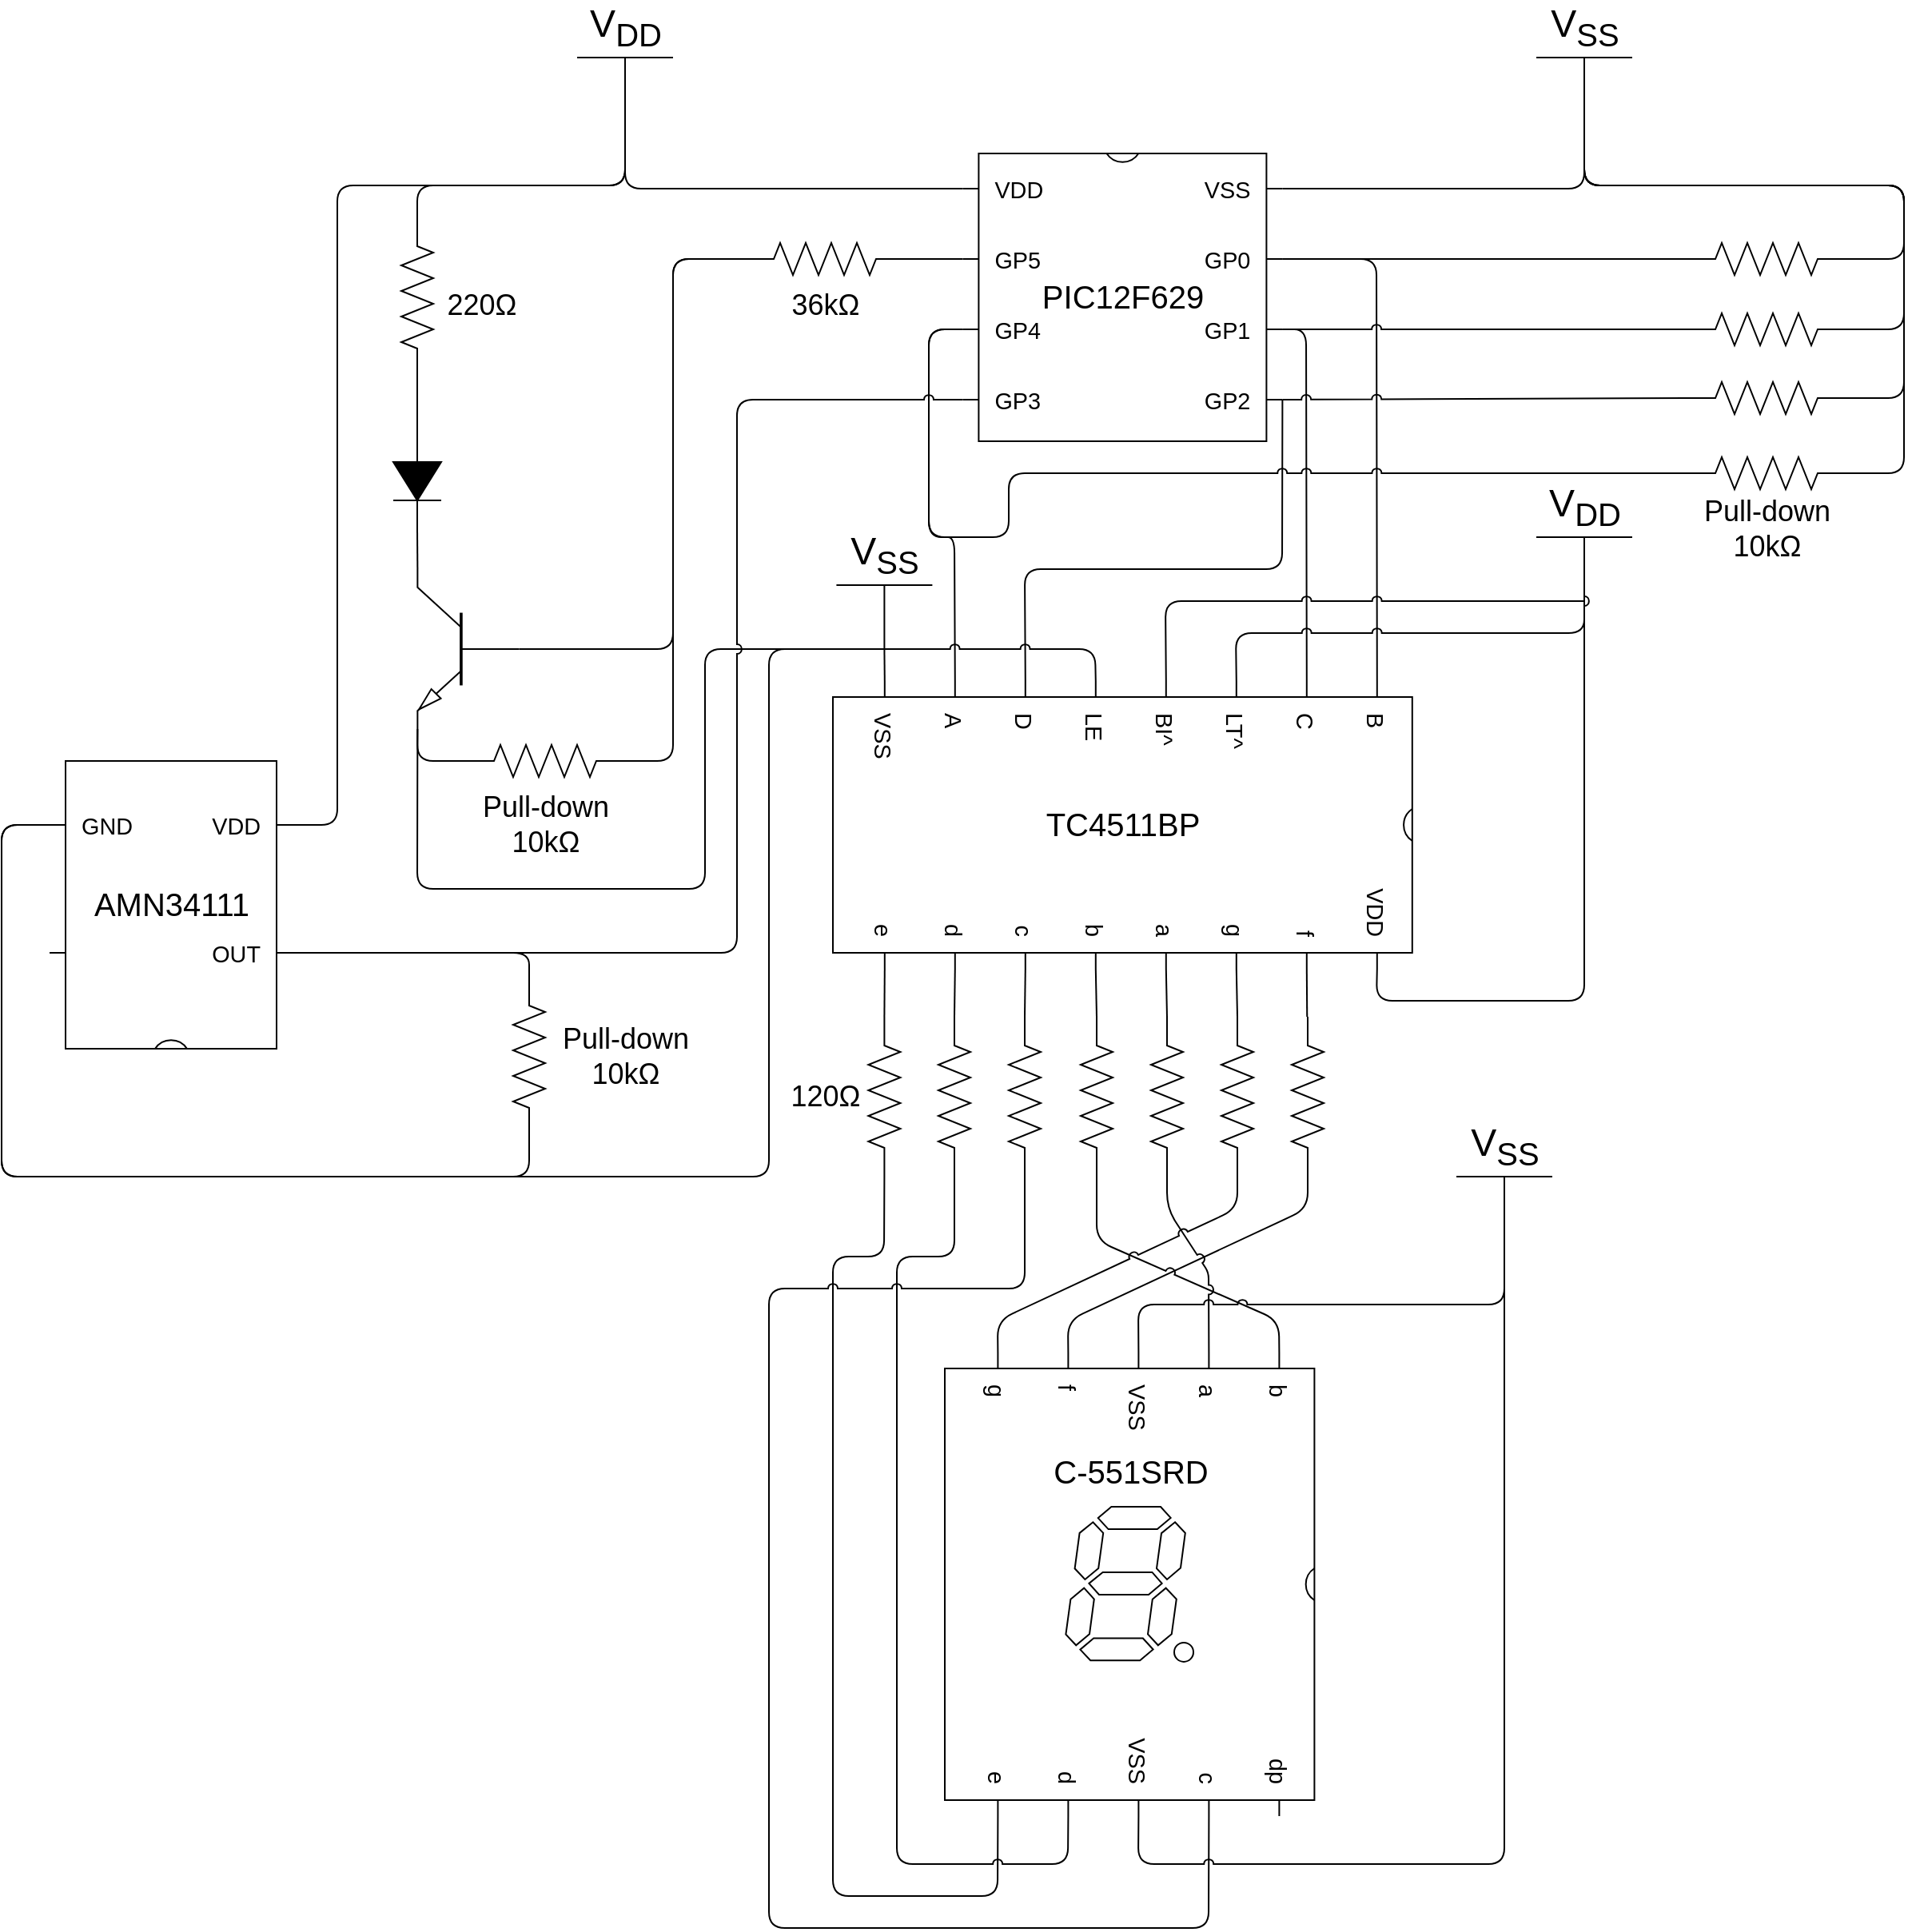<mxfile>
    <diagram id="KkGVfzjECJO6iWMfQy7b" name="Page-1">
        <mxGraphModel dx="2073" dy="612" grid="1" gridSize="10" guides="1" tooltips="1" connect="1" arrows="1" fold="1" page="1" pageScale="1" pageWidth="850" pageHeight="1100" math="0" shadow="0">
            <root>
                <mxCell id="0"/>
                <mxCell id="1" parent="0"/>
                <mxCell id="51" style="edgeStyle=none;jumpStyle=arc;html=1;exitX=1;exitY=0.5;exitDx=0;exitDy=0;exitPerimeter=0;entryX=0;entryY=0;entryDx=0;entryDy=154;entryPerimeter=0;fontSize=20;endArrow=none;endFill=0;" parent="1" source="2" target="28" edge="1">
                    <mxGeometry relative="1" as="geometry">
                        <Array as="points">
                            <mxPoint x="677" y="840"/>
                            <mxPoint x="527" y="910"/>
                        </Array>
                    </mxGeometry>
                </mxCell>
                <mxCell id="2" value="" style="pointerEvents=1;verticalLabelPosition=bottom;shadow=0;dashed=0;align=center;html=1;verticalAlign=top;shape=mxgraph.electrical.resistors.resistor_2;rotation=90;" parent="1" vertex="1">
                    <mxGeometry x="627" y="760" width="100" height="20" as="geometry"/>
                </mxCell>
                <mxCell id="35" style="edgeStyle=none;html=1;exitX=1;exitY=0;exitDx=0;exitDy=66;exitPerimeter=0;entryX=0;entryY=0;entryDx=0;entryDy=22;entryPerimeter=0;fontSize=20;endArrow=none;endFill=0;jumpStyle=arc;" parent="1" source="3" target="12" edge="1">
                    <mxGeometry relative="1" as="geometry">
                        <Array as="points">
                            <mxPoint x="700" y="246"/>
                            <mxPoint x="720" y="246"/>
                            <mxPoint x="720" y="440"/>
                        </Array>
                    </mxGeometry>
                </mxCell>
                <mxCell id="36" style="edgeStyle=none;html=1;exitX=1;exitY=0;exitDx=0;exitDy=110;exitPerimeter=0;fontSize=20;endArrow=none;endFill=0;jumpStyle=arc;entryX=0;entryY=0;entryDx=0;entryDy=66;entryPerimeter=0;" parent="1" source="3" target="12" edge="1">
                    <mxGeometry relative="1" as="geometry">
                        <mxPoint x="530" y="410" as="targetPoint"/>
                        <Array as="points">
                            <mxPoint x="676" y="290"/>
                        </Array>
                    </mxGeometry>
                </mxCell>
                <mxCell id="37" style="edgeStyle=none;html=1;exitX=1;exitY=0;exitDx=0;exitDy=154;exitPerimeter=0;fontSize=20;endArrow=none;endFill=0;jumpStyle=arc;entryX=0;entryY=0;entryDx=0;entryDy=242;entryPerimeter=0;" parent="1" source="3" target="12" edge="1">
                    <mxGeometry relative="1" as="geometry">
                        <mxPoint x="510" y="470" as="targetPoint"/>
                        <Array as="points">
                            <mxPoint x="661" y="440"/>
                            <mxPoint x="500" y="440"/>
                        </Array>
                    </mxGeometry>
                </mxCell>
                <mxCell id="38" style="edgeStyle=none;html=1;exitX=0;exitY=0;exitDx=0;exitDy=110;exitPerimeter=0;entryX=0;entryY=0;entryDx=0;entryDy=286;entryPerimeter=0;fontSize=20;endArrow=none;endFill=0;jumpStyle=arc;" parent="1" source="3" target="12" edge="1">
                    <mxGeometry relative="1" as="geometry">
                        <Array as="points">
                            <mxPoint x="440" y="290"/>
                            <mxPoint x="440" y="420"/>
                            <mxPoint x="456" y="420"/>
                        </Array>
                    </mxGeometry>
                </mxCell>
                <mxCell id="50" style="edgeStyle=none;jumpStyle=arc;html=1;exitX=1;exitY=0;exitDx=0;exitDy=22;exitPerimeter=0;entryX=0.5;entryY=0;entryDx=0;entryDy=0;entryPerimeter=0;fontSize=20;endArrow=none;endFill=0;" parent="1" source="3" target="49" edge="1">
                    <mxGeometry relative="1" as="geometry">
                        <Array as="points">
                            <mxPoint x="850" y="202"/>
                        </Array>
                    </mxGeometry>
                </mxCell>
                <mxCell id="65" style="edgeStyle=none;jumpStyle=arc;html=1;exitX=1;exitY=0;exitDx=0;exitDy=66;exitPerimeter=0;entryX=0;entryY=0.5;entryDx=0;entryDy=0;entryPerimeter=0;fontSize=20;endArrow=none;endFill=0;" parent="1" source="3" target="64" edge="1">
                    <mxGeometry relative="1" as="geometry"/>
                </mxCell>
                <mxCell id="68" style="edgeStyle=none;jumpStyle=arc;html=1;exitX=1;exitY=0;exitDx=0;exitDy=110;exitPerimeter=0;fontSize=20;endArrow=none;endFill=0;" parent="1" source="3" target="66" edge="1">
                    <mxGeometry relative="1" as="geometry"/>
                </mxCell>
                <mxCell id="69" style="edgeStyle=none;jumpStyle=arc;html=1;exitX=1;exitY=0;exitDx=0;exitDy=154;exitPerimeter=0;entryX=0;entryY=0.5;entryDx=0;entryDy=0;entryPerimeter=0;fontSize=20;endArrow=none;endFill=0;" parent="1" source="3" target="67" edge="1">
                    <mxGeometry relative="1" as="geometry"/>
                </mxCell>
                <mxCell id="73" style="edgeStyle=none;jumpStyle=arc;html=1;exitX=0;exitY=0;exitDx=0;exitDy=110;exitPerimeter=0;entryX=0;entryY=0.5;entryDx=0;entryDy=0;entryPerimeter=0;fontSize=20;endArrow=none;endFill=0;" parent="1" source="3" target="72" edge="1">
                    <mxGeometry relative="1" as="geometry">
                        <Array as="points">
                            <mxPoint x="440" y="290"/>
                            <mxPoint x="440" y="420"/>
                            <mxPoint x="490" y="420"/>
                            <mxPoint x="490" y="380"/>
                        </Array>
                    </mxGeometry>
                </mxCell>
                <mxCell id="3" value="&lt;font style=&quot;font-size: 20px&quot;&gt;PIC12F629&lt;/font&gt;" style="shadow=0;dashed=0;align=center;html=1;strokeWidth=1;shape=mxgraph.electrical.logic_gates.dual_inline_ic;labelNames=VDD,GP5,GP4,GP3,GP2,GP1,GP0,VSS;labelCount=8;pinSpacing=44;pinLabelType=cust;fontSize=18;" parent="1" vertex="1">
                    <mxGeometry x="461.2" y="180" width="200" height="180" as="geometry"/>
                </mxCell>
                <mxCell id="82" style="edgeStyle=none;jumpStyle=arc;html=1;exitX=1;exitY=0.5;exitDx=0;exitDy=0;exitPerimeter=0;entryX=1;entryY=0;entryDx=0;entryDy=0;entryPerimeter=0;fontSize=20;endArrow=none;endFill=0;" parent="1" source="4" target="6" edge="1">
                    <mxGeometry relative="1" as="geometry"/>
                </mxCell>
                <mxCell id="4" value="" style="pointerEvents=1;fillColor=strokeColor;verticalLabelPosition=bottom;shadow=0;dashed=0;align=center;html=1;verticalAlign=top;shape=mxgraph.electrical.diodes.diode;rotation=90;" parent="1" vertex="1">
                    <mxGeometry x="90" y="370" width="60" height="30" as="geometry"/>
                </mxCell>
                <mxCell id="84" style="edgeStyle=none;jumpStyle=arc;html=1;exitX=0;exitY=0.5;exitDx=0;exitDy=0;exitPerimeter=0;fontSize=20;endArrow=none;endFill=0;entryX=0;entryY=0.5;entryDx=0;entryDy=0;entryPerimeter=0;" parent="1" source="6" target="85" edge="1">
                    <mxGeometry relative="1" as="geometry">
                        <mxPoint x="310" y="350" as="targetPoint"/>
                        <Array as="points">
                            <mxPoint x="280" y="490"/>
                            <mxPoint x="280" y="246"/>
                        </Array>
                    </mxGeometry>
                </mxCell>
                <mxCell id="90" style="edgeStyle=none;jumpStyle=arc;html=1;exitX=1;exitY=1;exitDx=0;exitDy=0;exitPerimeter=0;entryX=0;entryY=0.5;entryDx=0;entryDy=0;entryPerimeter=0;fontSize=20;endArrow=none;endFill=0;" parent="1" source="6" target="88" edge="1">
                    <mxGeometry relative="1" as="geometry">
                        <Array as="points">
                            <mxPoint x="120" y="560"/>
                        </Array>
                    </mxGeometry>
                </mxCell>
                <mxCell id="6" value="" style="verticalLabelPosition=bottom;shadow=0;dashed=0;align=center;html=1;verticalAlign=top;shape=mxgraph.electrical.transistors.npn_transistor_5;flipH=1;" parent="1" vertex="1">
                    <mxGeometry x="120" y="440" width="64" height="100" as="geometry"/>
                </mxCell>
                <mxCell id="9" value="V&lt;sub&gt;DD&lt;/sub&gt;" style="verticalLabelPosition=top;verticalAlign=bottom;shape=mxgraph.electrical.signal_sources.vdd;shadow=0;dashed=0;align=center;strokeWidth=1;fontSize=24;html=1;flipV=1;" parent="1" vertex="1">
                    <mxGeometry x="820" y="420" width="60" height="40" as="geometry"/>
                </mxCell>
                <mxCell id="15" style="edgeStyle=none;html=1;exitX=1;exitY=0;exitDx=0;exitDy=330;exitPerimeter=0;entryX=0;entryY=0.5;entryDx=0;entryDy=0;entryPerimeter=0;endArrow=none;endFill=0;" parent="1" source="12" target="13" edge="1">
                    <mxGeometry relative="1" as="geometry"/>
                </mxCell>
                <mxCell id="16" style="edgeStyle=none;html=1;exitX=1;exitY=0;exitDx=0;exitDy=286;exitPerimeter=0;endArrow=none;endFill=0;entryX=0;entryY=0.5;entryDx=0;entryDy=0;entryPerimeter=0;" parent="1" source="12" target="14" edge="1">
                    <mxGeometry relative="1" as="geometry">
                        <mxPoint x="470" y="720" as="targetPoint"/>
                    </mxGeometry>
                </mxCell>
                <mxCell id="21" style="edgeStyle=none;html=1;exitX=1;exitY=0;exitDx=0;exitDy=66;exitPerimeter=0;endArrow=none;endFill=0;" parent="1" source="12" target="2" edge="1">
                    <mxGeometry relative="1" as="geometry"/>
                </mxCell>
                <mxCell id="22" style="edgeStyle=none;html=1;exitX=1;exitY=0;exitDx=0;exitDy=242;exitPerimeter=0;entryX=0;entryY=0.5;entryDx=0;entryDy=0;entryPerimeter=0;endArrow=none;endFill=0;" parent="1" source="12" target="17" edge="1">
                    <mxGeometry relative="1" as="geometry"/>
                </mxCell>
                <mxCell id="24" style="edgeStyle=none;html=1;exitX=1;exitY=0;exitDx=0;exitDy=198;exitPerimeter=0;entryX=0;entryY=0.5;entryDx=0;entryDy=0;entryPerimeter=0;endArrow=none;endFill=0;" parent="1" source="12" target="18" edge="1">
                    <mxGeometry relative="1" as="geometry"/>
                </mxCell>
                <mxCell id="25" style="edgeStyle=none;html=1;exitX=1;exitY=0;exitDx=0;exitDy=154;exitPerimeter=0;entryX=0;entryY=0.5;entryDx=0;entryDy=0;entryPerimeter=0;endArrow=none;endFill=0;" parent="1" source="12" target="19" edge="1">
                    <mxGeometry relative="1" as="geometry"/>
                </mxCell>
                <mxCell id="26" style="edgeStyle=none;html=1;exitX=1;exitY=0;exitDx=0;exitDy=110;exitPerimeter=0;entryX=0;entryY=0.5;entryDx=0;entryDy=0;entryPerimeter=0;endArrow=none;endFill=0;" parent="1" source="12" target="20" edge="1">
                    <mxGeometry relative="1" as="geometry"/>
                </mxCell>
                <mxCell id="40" style="edgeStyle=none;html=1;exitX=0;exitY=0;exitDx=0;exitDy=154;exitPerimeter=0;entryX=0.5;entryY=0;entryDx=0;entryDy=0;entryPerimeter=0;fontSize=20;endArrow=none;endFill=0;jumpStyle=arc;" parent="1" source="12" target="9" edge="1">
                    <mxGeometry relative="1" as="geometry">
                        <Array as="points">
                            <mxPoint x="588" y="460"/>
                            <mxPoint x="850" y="460"/>
                        </Array>
                    </mxGeometry>
                </mxCell>
                <mxCell id="41" style="edgeStyle=none;html=1;fontSize=20;endArrow=none;endFill=0;exitX=0;exitY=0;exitDx=0;exitDy=110;exitPerimeter=0;jumpStyle=arc;" parent="1" source="12" edge="1">
                    <mxGeometry relative="1" as="geometry">
                        <mxPoint x="850" y="430" as="targetPoint"/>
                        <mxPoint x="620" y="500" as="sourcePoint"/>
                        <Array as="points">
                            <mxPoint x="632" y="480"/>
                            <mxPoint x="850" y="480"/>
                        </Array>
                    </mxGeometry>
                </mxCell>
                <mxCell id="42" style="edgeStyle=none;html=1;exitX=1;exitY=0;exitDx=0;exitDy=22;exitPerimeter=0;entryX=0.5;entryY=0;entryDx=0;entryDy=0;entryPerimeter=0;fontSize=20;endArrow=none;endFill=0;" parent="1" source="12" target="9" edge="1">
                    <mxGeometry relative="1" as="geometry">
                        <Array as="points">
                            <mxPoint x="720" y="710"/>
                            <mxPoint x="850" y="710"/>
                        </Array>
                    </mxGeometry>
                </mxCell>
                <mxCell id="48" style="edgeStyle=none;html=1;exitX=0;exitY=0;exitDx=0;exitDy=198;exitPerimeter=0;fontSize=20;endArrow=none;endFill=0;entryX=0.5;entryY=0;entryDx=0;entryDy=0;entryPerimeter=0;jumpStyle=arc;" parent="1" source="12" target="46" edge="1">
                    <mxGeometry relative="1" as="geometry">
                        <mxPoint x="410" y="490" as="targetPoint"/>
                        <Array as="points">
                            <mxPoint x="544" y="490"/>
                        </Array>
                    </mxGeometry>
                </mxCell>
                <mxCell id="12" value="&lt;font style=&quot;font-size: 20px&quot;&gt;TC4511BP&lt;/font&gt;" style="shadow=0;dashed=0;align=center;html=1;strokeWidth=1;shape=mxgraph.electrical.logic_gates.dual_inline_ic;labelNames=B,C,LT^,BI^,LE,D,A,VSS,e,d,c,b,a,g,f,VDD;labelCount=16;pinSpacing=44;pinLabelType=cust;rotation=0;rotatable=1;direction=south;labelPadding=0;fontSize=18;" parent="1" vertex="1">
                    <mxGeometry x="380" y="510" width="362.4" height="180" as="geometry"/>
                </mxCell>
                <mxCell id="60" style="edgeStyle=none;jumpStyle=arc;html=1;exitX=1;exitY=0.5;exitDx=0;exitDy=0;exitPerimeter=0;entryX=1;entryY=0;entryDx=0;entryDy=198;entryPerimeter=0;fontSize=20;endArrow=none;endFill=0;" parent="1" source="13" target="28" edge="1">
                    <mxGeometry relative="1" as="geometry">
                        <Array as="points">
                            <mxPoint x="412" y="870"/>
                            <mxPoint x="380" y="870"/>
                            <mxPoint x="380" y="1270"/>
                            <mxPoint x="483" y="1270"/>
                        </Array>
                    </mxGeometry>
                </mxCell>
                <mxCell id="13" value="" style="pointerEvents=1;verticalLabelPosition=bottom;shadow=0;dashed=0;align=center;html=1;verticalAlign=top;shape=mxgraph.electrical.resistors.resistor_2;rotation=90;" parent="1" vertex="1">
                    <mxGeometry x="362.2" y="760" width="100" height="20" as="geometry"/>
                </mxCell>
                <mxCell id="59" style="edgeStyle=none;jumpStyle=arc;html=1;exitX=1;exitY=0.5;exitDx=0;exitDy=0;exitPerimeter=0;entryX=1;entryY=0;entryDx=0;entryDy=154;entryPerimeter=0;fontSize=20;endArrow=none;endFill=0;" parent="1" source="14" target="28" edge="1">
                    <mxGeometry relative="1" as="geometry">
                        <Array as="points">
                            <mxPoint x="456" y="870"/>
                            <mxPoint x="420" y="870"/>
                            <mxPoint x="420" y="1250"/>
                            <mxPoint x="527" y="1250"/>
                        </Array>
                    </mxGeometry>
                </mxCell>
                <mxCell id="14" value="" style="pointerEvents=1;verticalLabelPosition=bottom;shadow=0;dashed=0;align=center;html=1;verticalAlign=top;shape=mxgraph.electrical.resistors.resistor_2;rotation=90;" parent="1" vertex="1">
                    <mxGeometry x="406" y="760" width="100" height="20" as="geometry"/>
                </mxCell>
                <mxCell id="58" style="edgeStyle=none;jumpStyle=arc;html=1;exitX=1;exitY=0.5;exitDx=0;exitDy=0;exitPerimeter=0;entryX=1;entryY=0;entryDx=0;entryDy=66;entryPerimeter=0;fontSize=20;endArrow=none;endFill=0;" parent="1" source="17" target="28" edge="1">
                    <mxGeometry relative="1" as="geometry">
                        <Array as="points">
                            <mxPoint x="500" y="890"/>
                            <mxPoint x="340" y="890"/>
                            <mxPoint x="340" y="1290"/>
                            <mxPoint x="615" y="1290"/>
                        </Array>
                    </mxGeometry>
                </mxCell>
                <mxCell id="17" value="" style="pointerEvents=1;verticalLabelPosition=bottom;shadow=0;dashed=0;align=center;html=1;verticalAlign=top;shape=mxgraph.electrical.resistors.resistor_2;rotation=90;" parent="1" vertex="1">
                    <mxGeometry x="450" y="760" width="100" height="20" as="geometry"/>
                </mxCell>
                <mxCell id="54" style="edgeStyle=none;jumpStyle=arc;html=1;exitX=1;exitY=0.5;exitDx=0;exitDy=0;exitPerimeter=0;entryX=0;entryY=0;entryDx=0;entryDy=22;entryPerimeter=0;fontSize=20;endArrow=none;endFill=0;" parent="1" source="18" target="28" edge="1">
                    <mxGeometry relative="1" as="geometry">
                        <Array as="points">
                            <mxPoint x="545" y="860"/>
                            <mxPoint x="659" y="910"/>
                        </Array>
                    </mxGeometry>
                </mxCell>
                <mxCell id="18" value="" style="pointerEvents=1;verticalLabelPosition=bottom;shadow=0;dashed=0;align=center;html=1;verticalAlign=top;shape=mxgraph.electrical.resistors.resistor_2;rotation=90;" parent="1" vertex="1">
                    <mxGeometry x="495" y="760" width="100" height="20" as="geometry"/>
                </mxCell>
                <mxCell id="53" style="edgeStyle=none;jumpStyle=arc;html=1;exitX=1;exitY=0.5;exitDx=0;exitDy=0;exitPerimeter=0;entryX=0;entryY=0;entryDx=0;entryDy=66;entryPerimeter=0;fontSize=20;endArrow=none;endFill=0;" parent="1" source="19" target="28" edge="1">
                    <mxGeometry relative="1" as="geometry">
                        <Array as="points">
                            <mxPoint x="589" y="840"/>
                            <mxPoint x="615" y="880"/>
                        </Array>
                    </mxGeometry>
                </mxCell>
                <mxCell id="19" value="" style="pointerEvents=1;verticalLabelPosition=bottom;shadow=0;dashed=0;align=center;html=1;verticalAlign=top;shape=mxgraph.electrical.resistors.resistor_2;rotation=90;" parent="1" vertex="1">
                    <mxGeometry x="539" y="760" width="100" height="20" as="geometry"/>
                </mxCell>
                <mxCell id="52" style="edgeStyle=none;jumpStyle=arc;html=1;exitX=1;exitY=0.5;exitDx=0;exitDy=0;exitPerimeter=0;entryX=0;entryY=0;entryDx=0;entryDy=198;entryPerimeter=0;fontSize=20;endArrow=none;endFill=0;" parent="1" source="20" target="28" edge="1">
                    <mxGeometry relative="1" as="geometry">
                        <Array as="points">
                            <mxPoint x="633" y="840"/>
                            <mxPoint x="483" y="910"/>
                        </Array>
                    </mxGeometry>
                </mxCell>
                <mxCell id="20" value="" style="pointerEvents=1;verticalLabelPosition=bottom;shadow=0;dashed=0;align=center;html=1;verticalAlign=top;shape=mxgraph.electrical.resistors.resistor_2;rotation=90;" parent="1" vertex="1">
                    <mxGeometry x="583" y="760" width="100" height="20" as="geometry"/>
                </mxCell>
                <mxCell id="27" value="&lt;font style=&quot;font-size: 18px;&quot;&gt;120Ω&lt;/font&gt;" style="text;html=1;align=center;verticalAlign=middle;resizable=0;points=[];autosize=1;strokeColor=none;fillColor=none;fontSize=18;" parent="1" vertex="1">
                    <mxGeometry x="345" y="755" width="60" height="30" as="geometry"/>
                </mxCell>
                <mxCell id="30" value="" style="group" parent="1" vertex="1" connectable="0">
                    <mxGeometry x="450" y="930" width="231.2" height="290" as="geometry"/>
                </mxCell>
                <mxCell id="28" value="" style="shadow=0;dashed=0;align=center;html=1;strokeWidth=1;shape=mxgraph.electrical.logic_gates.dual_inline_ic;labelNames=b,a,VSS,f,g,e,d,VSS,c,dp;labelCount=10;pinSpacing=44;pinLabelType=cust;fontSize=18;direction=south;" parent="30" vertex="1">
                    <mxGeometry width="231.2" height="290" as="geometry"/>
                </mxCell>
                <mxCell id="10" value="" style="verticalLabelPosition=bottom;shadow=0;dashed=0;align=center;html=1;verticalAlign=top;shape=mxgraph.electrical.opto_electronics.7_segment_display_with_dp;pointerEvents=1;" parent="30" vertex="1">
                    <mxGeometry x="75.7" y="96.55" width="79.8" height="96.9" as="geometry"/>
                </mxCell>
                <mxCell id="29" value="&lt;font style=&quot;font-size: 20px&quot;&gt;C-551SRD&lt;/font&gt;" style="text;html=1;align=center;verticalAlign=middle;resizable=0;points=[];autosize=1;strokeColor=none;fillColor=none;fontSize=18;" parent="30" vertex="1">
                    <mxGeometry x="60.6" y="60" width="110" height="30" as="geometry"/>
                </mxCell>
                <mxCell id="47" style="edgeStyle=none;html=1;exitX=0.5;exitY=0;exitDx=0;exitDy=0;exitPerimeter=0;entryX=0;entryY=0;entryDx=0;entryDy=330;entryPerimeter=0;fontSize=20;endArrow=none;endFill=0;jumpStyle=arc;" parent="1" source="46" target="12" edge="1">
                    <mxGeometry relative="1" as="geometry"/>
                </mxCell>
                <mxCell id="106" style="edgeStyle=none;html=1;exitX=0.5;exitY=0;exitDx=0;exitDy=0;exitPerimeter=0;entryX=1;entryY=1;entryDx=0;entryDy=0;entryPerimeter=0;endArrow=none;endFill=0;" parent="1" source="46" target="6" edge="1">
                    <mxGeometry relative="1" as="geometry">
                        <Array as="points">
                            <mxPoint x="350" y="490"/>
                            <mxPoint x="300" y="490"/>
                            <mxPoint x="300" y="640"/>
                            <mxPoint x="120" y="640"/>
                        </Array>
                    </mxGeometry>
                </mxCell>
                <mxCell id="46" value="V&lt;sub&gt;SS&lt;/sub&gt;" style="verticalLabelPosition=top;verticalAlign=bottom;shape=mxgraph.electrical.signal_sources.vdd;shadow=0;dashed=0;align=center;strokeWidth=1;fontSize=24;html=1;flipV=1;" parent="1" vertex="1">
                    <mxGeometry x="382.2" y="450" width="60" height="40" as="geometry"/>
                </mxCell>
                <mxCell id="74" style="edgeStyle=none;jumpStyle=arc;html=1;exitX=0.5;exitY=0;exitDx=0;exitDy=0;exitPerimeter=0;entryX=1;entryY=0.5;entryDx=0;entryDy=0;entryPerimeter=0;fontSize=20;endArrow=none;endFill=0;" parent="1" source="49" target="64" edge="1">
                    <mxGeometry relative="1" as="geometry">
                        <Array as="points">
                            <mxPoint x="850" y="200"/>
                            <mxPoint x="1050" y="200"/>
                            <mxPoint x="1050" y="246"/>
                        </Array>
                    </mxGeometry>
                </mxCell>
                <mxCell id="49" value="V&lt;sub&gt;SS&lt;/sub&gt;" style="verticalLabelPosition=top;verticalAlign=bottom;shape=mxgraph.electrical.signal_sources.vdd;shadow=0;dashed=0;align=center;strokeWidth=1;fontSize=24;html=1;flipV=1;" parent="1" vertex="1">
                    <mxGeometry x="820" y="120" width="60" height="40" as="geometry"/>
                </mxCell>
                <mxCell id="55" value="V&lt;sub&gt;SS&lt;/sub&gt;" style="verticalLabelPosition=top;verticalAlign=bottom;shape=mxgraph.electrical.signal_sources.vdd;shadow=0;dashed=0;align=center;strokeWidth=1;fontSize=24;html=1;flipV=1;" parent="1" vertex="1">
                    <mxGeometry x="770" y="820" width="60" height="40" as="geometry"/>
                </mxCell>
                <mxCell id="56" style="edgeStyle=none;jumpStyle=arc;html=1;exitX=0;exitY=0;exitDx=0;exitDy=110;exitPerimeter=0;entryX=0.5;entryY=0;entryDx=0;entryDy=0;entryPerimeter=0;fontSize=20;endArrow=none;endFill=0;" parent="1" source="28" target="55" edge="1">
                    <mxGeometry relative="1" as="geometry">
                        <Array as="points">
                            <mxPoint x="571" y="900"/>
                            <mxPoint x="800" y="900"/>
                        </Array>
                    </mxGeometry>
                </mxCell>
                <mxCell id="57" style="edgeStyle=none;jumpStyle=arc;html=1;exitX=1;exitY=0;exitDx=0;exitDy=110;exitPerimeter=0;entryX=0.5;entryY=0;entryDx=0;entryDy=0;entryPerimeter=0;fontSize=20;endArrow=none;endFill=0;" parent="1" source="28" target="55" edge="1">
                    <mxGeometry relative="1" as="geometry">
                        <Array as="points">
                            <mxPoint x="571" y="1250"/>
                            <mxPoint x="800" y="1250"/>
                        </Array>
                    </mxGeometry>
                </mxCell>
                <mxCell id="79" style="edgeStyle=none;jumpStyle=arc;html=1;exitX=0.5;exitY=0;exitDx=0;exitDy=0;exitPerimeter=0;entryX=0;entryY=0;entryDx=0;entryDy=22;entryPerimeter=0;fontSize=20;endArrow=none;endFill=0;" parent="1" source="61" target="3" edge="1">
                    <mxGeometry relative="1" as="geometry">
                        <Array as="points">
                            <mxPoint x="250" y="202"/>
                        </Array>
                    </mxGeometry>
                </mxCell>
                <mxCell id="61" value="V&lt;sub&gt;DD&lt;/sub&gt;" style="verticalLabelPosition=top;verticalAlign=bottom;shape=mxgraph.electrical.signal_sources.vdd;shadow=0;dashed=0;align=center;strokeWidth=1;fontSize=24;html=1;flipV=1;" parent="1" vertex="1">
                    <mxGeometry x="220" y="120" width="60" height="40" as="geometry"/>
                </mxCell>
                <mxCell id="64" value="" style="pointerEvents=1;verticalLabelPosition=bottom;shadow=0;dashed=0;align=center;html=1;verticalAlign=top;shape=mxgraph.electrical.resistors.resistor_2;rotation=0;" parent="1" vertex="1">
                    <mxGeometry x="914" y="236" width="100" height="20" as="geometry"/>
                </mxCell>
                <mxCell id="75" style="edgeStyle=none;jumpStyle=arc;html=1;exitX=1;exitY=0.5;exitDx=0;exitDy=0;exitPerimeter=0;fontSize=20;endArrow=none;endFill=0;entryX=0.5;entryY=0;entryDx=0;entryDy=0;entryPerimeter=0;" parent="1" source="66" target="49" edge="1">
                    <mxGeometry relative="1" as="geometry">
                        <mxPoint x="870" y="230" as="targetPoint"/>
                        <Array as="points">
                            <mxPoint x="1050" y="290"/>
                            <mxPoint x="1050" y="200"/>
                            <mxPoint x="850" y="200"/>
                        </Array>
                    </mxGeometry>
                </mxCell>
                <mxCell id="66" value="" style="pointerEvents=1;verticalLabelPosition=bottom;shadow=0;dashed=0;align=center;html=1;verticalAlign=top;shape=mxgraph.electrical.resistors.resistor_2;rotation=0;" parent="1" vertex="1">
                    <mxGeometry x="914" y="280" width="100" height="20" as="geometry"/>
                </mxCell>
                <mxCell id="76" style="edgeStyle=none;jumpStyle=arc;html=1;exitX=1;exitY=0.5;exitDx=0;exitDy=0;exitPerimeter=0;entryX=0.5;entryY=0;entryDx=0;entryDy=0;entryPerimeter=0;fontSize=20;endArrow=none;endFill=0;" parent="1" source="67" target="49" edge="1">
                    <mxGeometry relative="1" as="geometry">
                        <Array as="points">
                            <mxPoint x="1050" y="333"/>
                            <mxPoint x="1050" y="200"/>
                            <mxPoint x="850" y="200"/>
                        </Array>
                    </mxGeometry>
                </mxCell>
                <mxCell id="67" value="" style="pointerEvents=1;verticalLabelPosition=bottom;shadow=0;dashed=0;align=center;html=1;verticalAlign=top;shape=mxgraph.electrical.resistors.resistor_2;rotation=0;" parent="1" vertex="1">
                    <mxGeometry x="914" y="323" width="100" height="20" as="geometry"/>
                </mxCell>
                <mxCell id="77" style="edgeStyle=none;jumpStyle=arc;html=1;exitX=1;exitY=0.5;exitDx=0;exitDy=0;exitPerimeter=0;entryX=0.5;entryY=0;entryDx=0;entryDy=0;entryPerimeter=0;fontSize=20;endArrow=none;endFill=0;" parent="1" source="72" target="49" edge="1">
                    <mxGeometry relative="1" as="geometry">
                        <Array as="points">
                            <mxPoint x="1050" y="380"/>
                            <mxPoint x="1050" y="200"/>
                            <mxPoint x="850" y="200"/>
                        </Array>
                    </mxGeometry>
                </mxCell>
                <mxCell id="72" value="" style="pointerEvents=1;verticalLabelPosition=bottom;shadow=0;dashed=0;align=center;html=1;verticalAlign=top;shape=mxgraph.electrical.resistors.resistor_2;rotation=0;" parent="1" vertex="1">
                    <mxGeometry x="914" y="370" width="100" height="20" as="geometry"/>
                </mxCell>
                <mxCell id="78" value="&lt;font style=&quot;font-size: 18px&quot;&gt;Pull-down&lt;br&gt;10kΩ&lt;/font&gt;" style="text;html=1;align=center;verticalAlign=middle;resizable=0;points=[];autosize=1;strokeColor=none;fillColor=none;fontSize=18;" parent="1" vertex="1">
                    <mxGeometry x="919" y="390" width="90" height="50" as="geometry"/>
                </mxCell>
                <mxCell id="81" style="edgeStyle=none;jumpStyle=arc;html=1;exitX=1;exitY=0.5;exitDx=0;exitDy=0;exitPerimeter=0;entryX=0;entryY=0.5;entryDx=0;entryDy=0;entryPerimeter=0;fontSize=20;endArrow=none;endFill=0;" parent="1" source="80" target="4" edge="1">
                    <mxGeometry relative="1" as="geometry"/>
                </mxCell>
                <mxCell id="83" style="edgeStyle=none;jumpStyle=arc;html=1;exitX=0;exitY=0.5;exitDx=0;exitDy=0;exitPerimeter=0;entryX=0.5;entryY=0;entryDx=0;entryDy=0;entryPerimeter=0;fontSize=20;endArrow=none;endFill=0;" parent="1" source="80" target="61" edge="1">
                    <mxGeometry relative="1" as="geometry">
                        <Array as="points">
                            <mxPoint x="120" y="200"/>
                            <mxPoint x="250" y="200"/>
                        </Array>
                    </mxGeometry>
                </mxCell>
                <mxCell id="80" value="" style="pointerEvents=1;verticalLabelPosition=bottom;shadow=0;dashed=0;align=center;html=1;verticalAlign=top;shape=mxgraph.electrical.resistors.resistor_2;rotation=90;" parent="1" vertex="1">
                    <mxGeometry x="70" y="260" width="100" height="20" as="geometry"/>
                </mxCell>
                <mxCell id="86" style="edgeStyle=none;jumpStyle=arc;html=1;exitX=1;exitY=0.5;exitDx=0;exitDy=0;exitPerimeter=0;entryX=0;entryY=0;entryDx=0;entryDy=66;entryPerimeter=0;fontSize=20;endArrow=none;endFill=0;" parent="1" source="85" target="3" edge="1">
                    <mxGeometry relative="1" as="geometry"/>
                </mxCell>
                <mxCell id="85" value="" style="pointerEvents=1;verticalLabelPosition=bottom;shadow=0;dashed=0;align=center;html=1;verticalAlign=top;shape=mxgraph.electrical.resistors.resistor_2;rotation=0;" parent="1" vertex="1">
                    <mxGeometry x="325" y="236" width="100" height="20" as="geometry"/>
                </mxCell>
                <mxCell id="87" value="&lt;font style=&quot;font-size: 18px&quot;&gt;36kΩ&lt;/font&gt;" style="text;html=1;align=center;verticalAlign=middle;resizable=0;points=[];autosize=1;strokeColor=none;fillColor=none;fontSize=18;" parent="1" vertex="1">
                    <mxGeometry x="345" y="260" width="60" height="30" as="geometry"/>
                </mxCell>
                <mxCell id="89" style="edgeStyle=none;jumpStyle=arc;html=1;exitX=1;exitY=0.5;exitDx=0;exitDy=0;exitPerimeter=0;entryX=0;entryY=0.5;entryDx=0;entryDy=0;entryPerimeter=0;fontSize=20;endArrow=none;endFill=0;" parent="1" source="88" target="85" edge="1">
                    <mxGeometry relative="1" as="geometry">
                        <Array as="points">
                            <mxPoint x="280" y="560"/>
                            <mxPoint x="280" y="246"/>
                        </Array>
                    </mxGeometry>
                </mxCell>
                <mxCell id="88" value="" style="pointerEvents=1;verticalLabelPosition=bottom;shadow=0;dashed=0;align=center;html=1;verticalAlign=top;shape=mxgraph.electrical.resistors.resistor_2;rotation=0;" parent="1" vertex="1">
                    <mxGeometry x="150" y="550" width="100" height="20" as="geometry"/>
                </mxCell>
                <mxCell id="91" value="&lt;font style=&quot;font-size: 18px&quot;&gt;220Ω&lt;/font&gt;" style="text;html=1;align=center;verticalAlign=middle;resizable=0;points=[];autosize=1;strokeColor=none;fillColor=none;fontSize=18;" parent="1" vertex="1">
                    <mxGeometry x="130" y="260" width="60" height="30" as="geometry"/>
                </mxCell>
                <mxCell id="92" value="&lt;font style=&quot;font-size: 18px&quot;&gt;Pull-down&lt;br&gt;10kΩ&lt;/font&gt;" style="text;html=1;align=center;verticalAlign=middle;resizable=0;points=[];autosize=1;strokeColor=none;fillColor=none;fontSize=18;" parent="1" vertex="1">
                    <mxGeometry x="155" y="575" width="90" height="50" as="geometry"/>
                </mxCell>
                <mxCell id="98" style="edgeStyle=none;jumpStyle=arc;html=1;exitX=1;exitY=0;exitDx=0;exitDy=40;exitPerimeter=0;fontSize=20;endArrow=none;endFill=0;entryX=0.5;entryY=0;entryDx=0;entryDy=0;entryPerimeter=0;" parent="1" source="95" target="61" edge="1">
                    <mxGeometry relative="1" as="geometry">
                        <mxPoint x="250" y="136" as="targetPoint"/>
                        <Array as="points">
                            <mxPoint x="70" y="600"/>
                            <mxPoint x="70" y="200"/>
                            <mxPoint x="250" y="200"/>
                        </Array>
                    </mxGeometry>
                </mxCell>
                <mxCell id="99" style="edgeStyle=none;jumpStyle=arc;html=1;exitX=1;exitY=0;exitDx=0;exitDy=120;exitPerimeter=0;fontSize=20;endArrow=none;endFill=0;entryX=0;entryY=0;entryDx=0;entryDy=154;entryPerimeter=0;" parent="1" source="95" target="3" edge="1">
                    <mxGeometry relative="1" as="geometry">
                        <mxPoint x="460" y="350" as="targetPoint"/>
                        <Array as="points">
                            <mxPoint x="320" y="680"/>
                            <mxPoint x="320" y="334"/>
                        </Array>
                    </mxGeometry>
                </mxCell>
                <mxCell id="100" style="edgeStyle=none;jumpStyle=arc;html=1;exitX=0;exitY=0;exitDx=0;exitDy=40;exitPerimeter=0;entryX=0.5;entryY=0;entryDx=0;entryDy=0;entryPerimeter=0;fontSize=20;endArrow=none;endFill=0;" parent="1" source="95" target="46" edge="1">
                    <mxGeometry relative="1" as="geometry">
                        <Array as="points">
                            <mxPoint x="-140" y="600"/>
                            <mxPoint x="-140" y="820"/>
                            <mxPoint x="340" y="820"/>
                            <mxPoint x="340" y="490"/>
                        </Array>
                    </mxGeometry>
                </mxCell>
                <mxCell id="95" value="&lt;font style=&quot;font-size: 20px&quot;&gt;AMN34111&lt;/font&gt;" style="shadow=0;dashed=0;align=center;html=1;strokeWidth=1;shape=mxgraph.electrical.logic_gates.dual_inline_ic;labelNames=OUT,VDD,GND;labelCount=3;pinSpacing=80;pinLabelType=cust;fontSize=18;strokeOpacity=100;fillOpacity=100;startPin=s;" parent="1" vertex="1">
                    <mxGeometry x="-110" y="560" width="152" height="180" as="geometry"/>
                </mxCell>
                <mxCell id="102" style="edgeStyle=none;jumpStyle=arc;html=1;exitX=0;exitY=0.5;exitDx=0;exitDy=0;exitPerimeter=0;entryX=1;entryY=0;entryDx=0;entryDy=120;entryPerimeter=0;fontSize=20;endArrow=none;endFill=0;" parent="1" source="101" target="95" edge="1">
                    <mxGeometry relative="1" as="geometry">
                        <Array as="points">
                            <mxPoint x="190" y="680"/>
                        </Array>
                    </mxGeometry>
                </mxCell>
                <mxCell id="103" style="edgeStyle=none;jumpStyle=arc;html=1;exitX=1;exitY=0.5;exitDx=0;exitDy=0;exitPerimeter=0;entryX=0;entryY=0;entryDx=0;entryDy=40;entryPerimeter=0;fontSize=20;endArrow=none;endFill=0;" parent="1" source="101" target="95" edge="1">
                    <mxGeometry relative="1" as="geometry">
                        <Array as="points">
                            <mxPoint x="190" y="820"/>
                            <mxPoint x="-140" y="820"/>
                            <mxPoint x="-140" y="600"/>
                        </Array>
                    </mxGeometry>
                </mxCell>
                <mxCell id="101" value="" style="pointerEvents=1;verticalLabelPosition=bottom;shadow=0;dashed=0;align=center;html=1;verticalAlign=top;shape=mxgraph.electrical.resistors.resistor_2;rotation=90;" parent="1" vertex="1">
                    <mxGeometry x="140" y="735" width="100" height="20" as="geometry"/>
                </mxCell>
                <mxCell id="105" value="&lt;font style=&quot;font-size: 18px&quot;&gt;Pull-down&lt;br&gt;10kΩ&lt;/font&gt;" style="text;html=1;align=center;verticalAlign=middle;resizable=0;points=[];autosize=1;strokeColor=none;fillColor=none;fontSize=18;" parent="1" vertex="1">
                    <mxGeometry x="205" y="720" width="90" height="50" as="geometry"/>
                </mxCell>
            </root>
        </mxGraphModel>
    </diagram>
</mxfile>